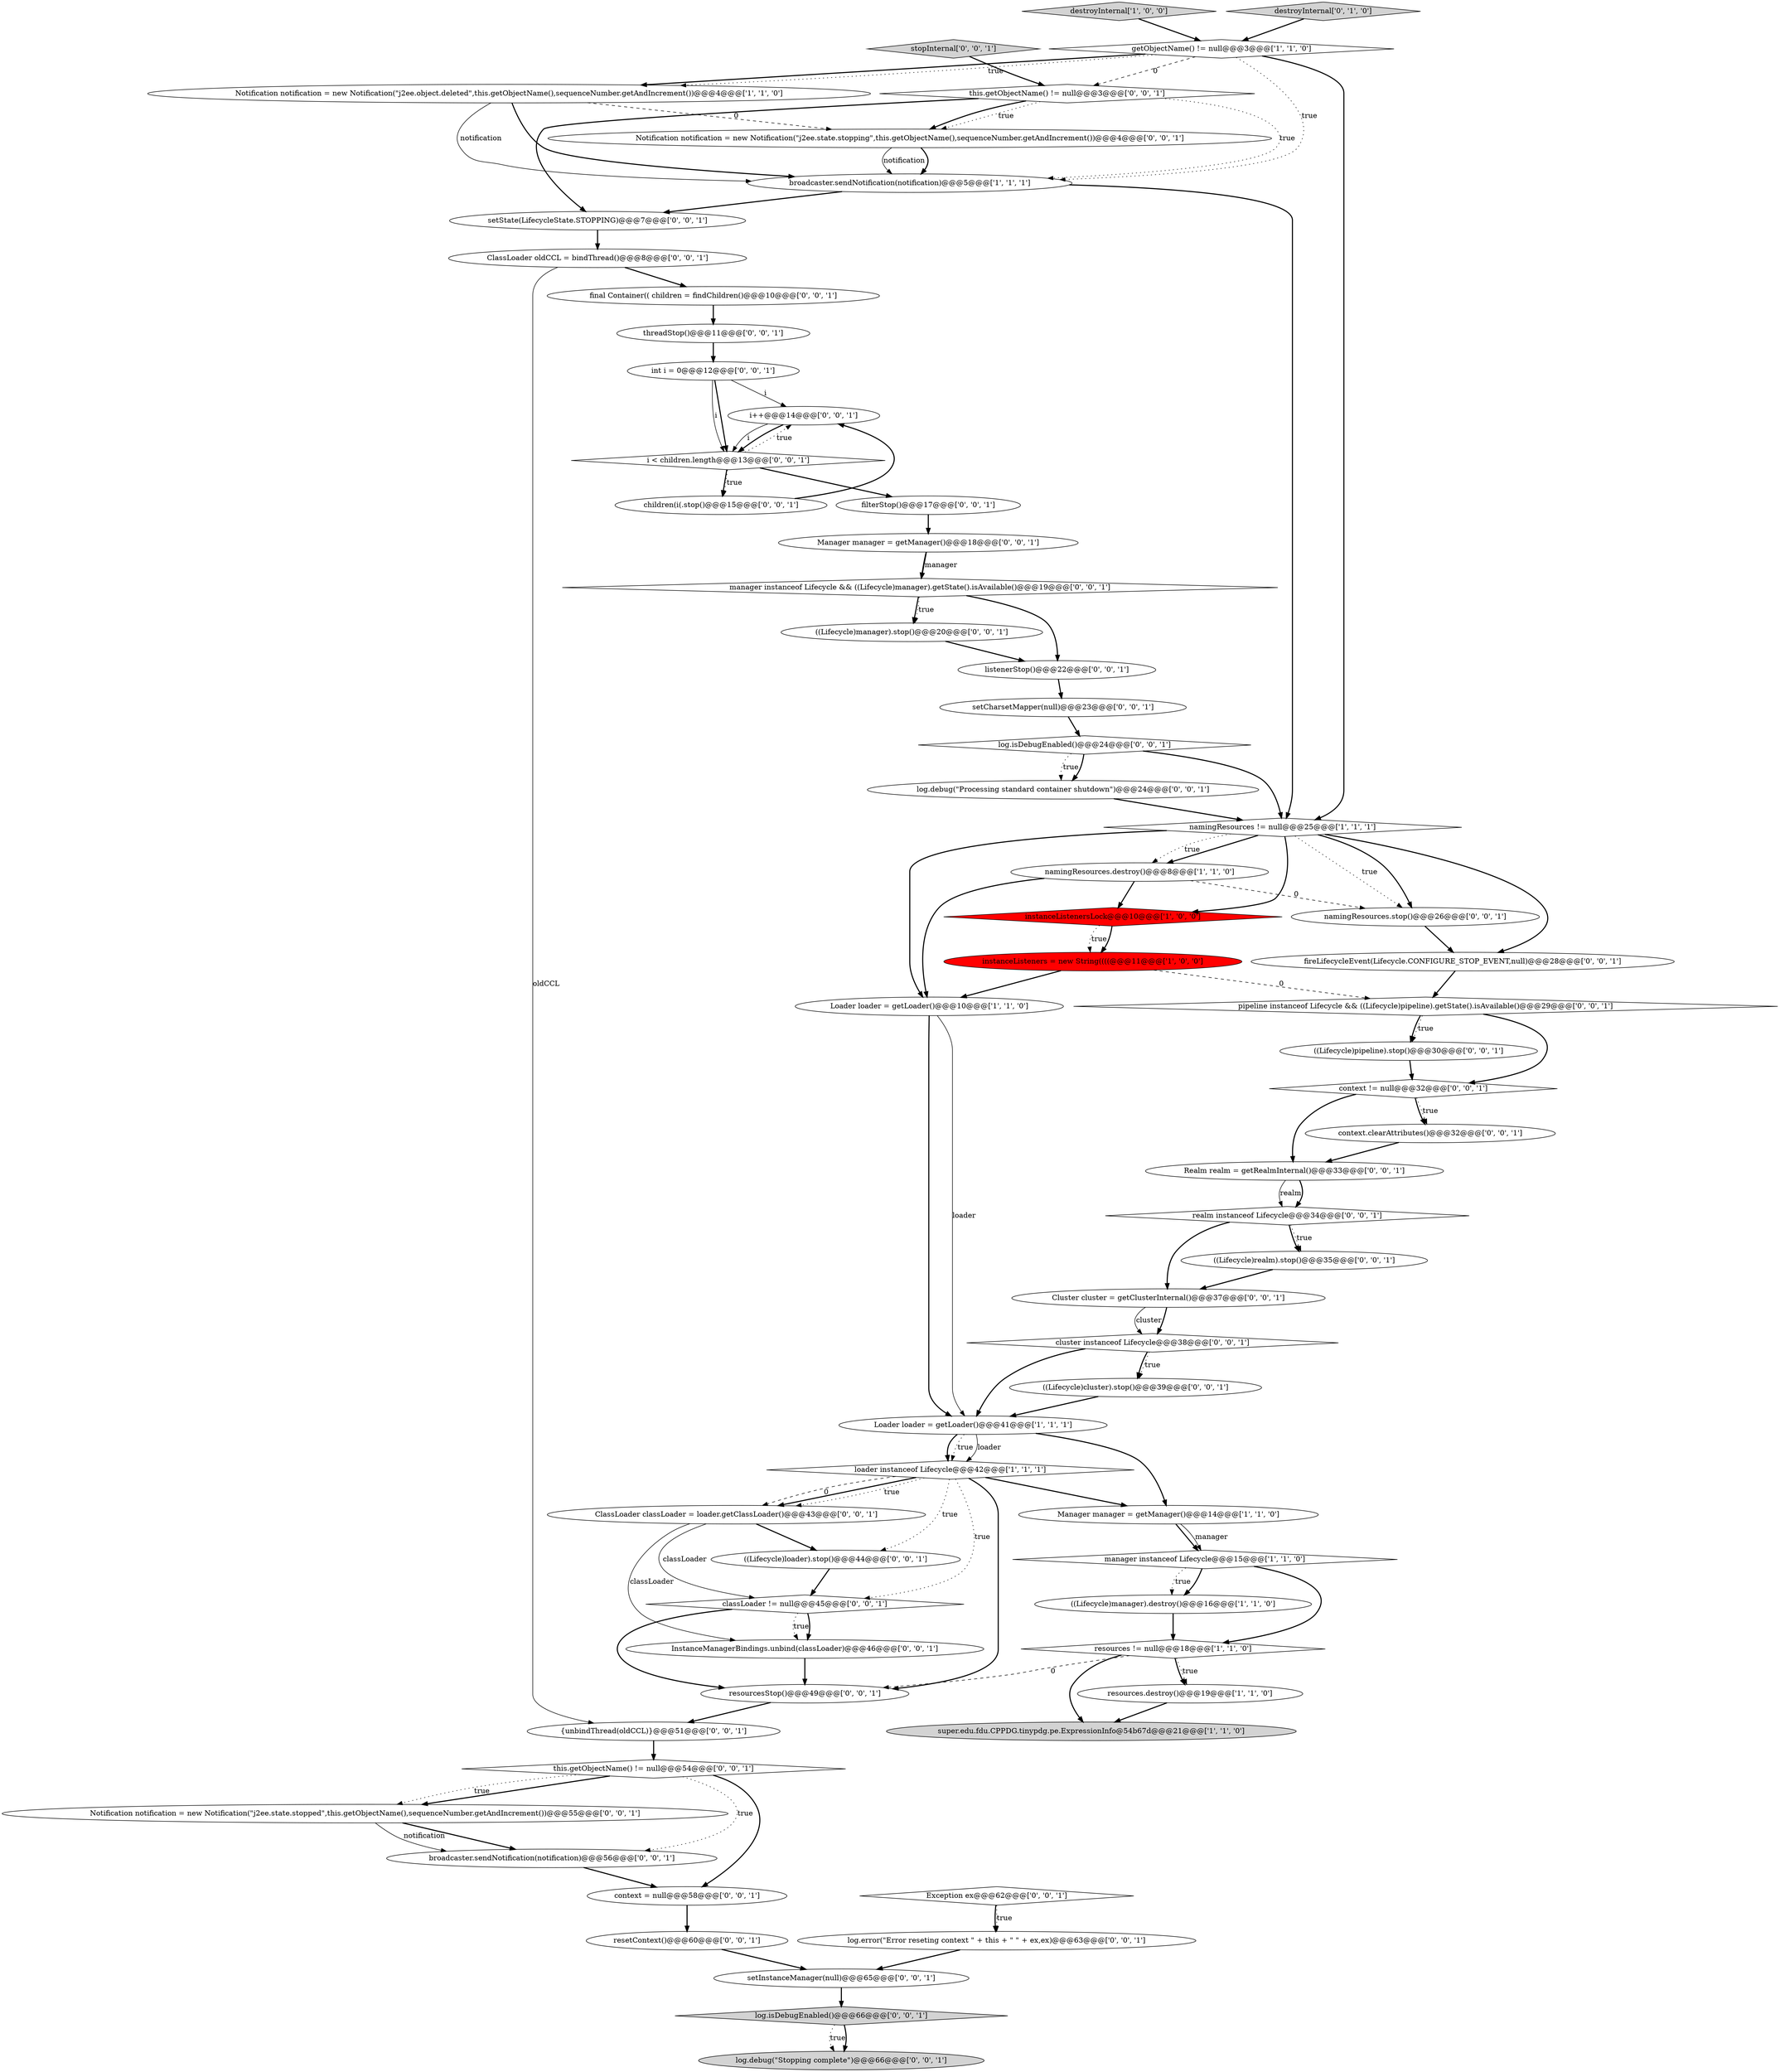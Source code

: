 digraph {
9 [style = filled, label = "broadcaster.sendNotification(notification)@@@5@@@['1', '1', '1']", fillcolor = white, shape = ellipse image = "AAA0AAABBB1BBB"];
28 [style = filled, label = "pipeline instanceof Lifecycle && ((Lifecycle)pipeline).getState().isAvailable()@@@29@@@['0', '0', '1']", fillcolor = white, shape = diamond image = "AAA0AAABBB3BBB"];
45 [style = filled, label = "i++@@@14@@@['0', '0', '1']", fillcolor = white, shape = ellipse image = "AAA0AAABBB3BBB"];
13 [style = filled, label = "Manager manager = getManager()@@@14@@@['1', '1', '0']", fillcolor = white, shape = ellipse image = "AAA0AAABBB1BBB"];
24 [style = filled, label = "int i = 0@@@12@@@['0', '0', '1']", fillcolor = white, shape = ellipse image = "AAA0AAABBB3BBB"];
60 [style = filled, label = "context.clearAttributes()@@@32@@@['0', '0', '1']", fillcolor = white, shape = ellipse image = "AAA0AAABBB3BBB"];
34 [style = filled, label = "log.debug(\"Stopping complete\")@@@66@@@['0', '0', '1']", fillcolor = lightgray, shape = ellipse image = "AAA0AAABBB3BBB"];
4 [style = filled, label = "destroyInternal['1', '0', '0']", fillcolor = lightgray, shape = diamond image = "AAA0AAABBB1BBB"];
21 [style = filled, label = "classLoader != null@@@45@@@['0', '0', '1']", fillcolor = white, shape = diamond image = "AAA0AAABBB3BBB"];
43 [style = filled, label = "ClassLoader oldCCL = bindThread()@@@8@@@['0', '0', '1']", fillcolor = white, shape = ellipse image = "AAA0AAABBB3BBB"];
35 [style = filled, label = "{unbindThread(oldCCL)}@@@51@@@['0', '0', '1']", fillcolor = white, shape = ellipse image = "AAA0AAABBB3BBB"];
62 [style = filled, label = "((Lifecycle)realm).stop()@@@35@@@['0', '0', '1']", fillcolor = white, shape = ellipse image = "AAA0AAABBB3BBB"];
42 [style = filled, label = "log.isDebugEnabled()@@@66@@@['0', '0', '1']", fillcolor = lightgray, shape = diamond image = "AAA0AAABBB3BBB"];
25 [style = filled, label = "((Lifecycle)loader).stop()@@@44@@@['0', '0', '1']", fillcolor = white, shape = ellipse image = "AAA0AAABBB3BBB"];
14 [style = filled, label = "namingResources.destroy()@@@8@@@['1', '1', '0']", fillcolor = white, shape = ellipse image = "AAA0AAABBB1BBB"];
63 [style = filled, label = "Exception ex@@@62@@@['0', '0', '1']", fillcolor = white, shape = diamond image = "AAA0AAABBB3BBB"];
3 [style = filled, label = "Notification notification = new Notification(\"j2ee.object.deleted\",this.getObjectName(),sequenceNumber.getAndIncrement())@@@4@@@['1', '1', '0']", fillcolor = white, shape = ellipse image = "AAA0AAABBB1BBB"];
48 [style = filled, label = "resetContext()@@@60@@@['0', '0', '1']", fillcolor = white, shape = ellipse image = "AAA0AAABBB3BBB"];
57 [style = filled, label = "InstanceManagerBindings.unbind(classLoader)@@@46@@@['0', '0', '1']", fillcolor = white, shape = ellipse image = "AAA0AAABBB3BBB"];
58 [style = filled, label = "Notification notification = new Notification(\"j2ee.state.stopping\",this.getObjectName(),sequenceNumber.getAndIncrement())@@@4@@@['0', '0', '1']", fillcolor = white, shape = ellipse image = "AAA0AAABBB3BBB"];
18 [style = filled, label = "((Lifecycle)pipeline).stop()@@@30@@@['0', '0', '1']", fillcolor = white, shape = ellipse image = "AAA0AAABBB3BBB"];
10 [style = filled, label = "namingResources != null@@@25@@@['1', '1', '1']", fillcolor = white, shape = diamond image = "AAA0AAABBB1BBB"];
11 [style = filled, label = "resources.destroy()@@@19@@@['1', '1', '0']", fillcolor = white, shape = ellipse image = "AAA0AAABBB1BBB"];
12 [style = filled, label = "Loader loader = getLoader()@@@10@@@['1', '1', '0']", fillcolor = white, shape = ellipse image = "AAA0AAABBB1BBB"];
44 [style = filled, label = "context = null@@@58@@@['0', '0', '1']", fillcolor = white, shape = ellipse image = "AAA0AAABBB3BBB"];
49 [style = filled, label = "((Lifecycle)manager).stop()@@@20@@@['0', '0', '1']", fillcolor = white, shape = ellipse image = "AAA0AAABBB3BBB"];
31 [style = filled, label = "setCharsetMapper(null)@@@23@@@['0', '0', '1']", fillcolor = white, shape = ellipse image = "AAA0AAABBB3BBB"];
37 [style = filled, label = "context != null@@@32@@@['0', '0', '1']", fillcolor = white, shape = diamond image = "AAA0AAABBB3BBB"];
59 [style = filled, label = "filterStop()@@@17@@@['0', '0', '1']", fillcolor = white, shape = ellipse image = "AAA0AAABBB3BBB"];
40 [style = filled, label = "this.getObjectName() != null@@@3@@@['0', '0', '1']", fillcolor = white, shape = diamond image = "AAA0AAABBB3BBB"];
15 [style = filled, label = "resources != null@@@18@@@['1', '1', '0']", fillcolor = white, shape = diamond image = "AAA0AAABBB1BBB"];
23 [style = filled, label = "resourcesStop()@@@49@@@['0', '0', '1']", fillcolor = white, shape = ellipse image = "AAA0AAABBB3BBB"];
0 [style = filled, label = "((Lifecycle)manager).destroy()@@@16@@@['1', '1', '0']", fillcolor = white, shape = ellipse image = "AAA0AAABBB1BBB"];
19 [style = filled, label = "Cluster cluster = getClusterInternal()@@@37@@@['0', '0', '1']", fillcolor = white, shape = ellipse image = "AAA0AAABBB3BBB"];
33 [style = filled, label = "Manager manager = getManager()@@@18@@@['0', '0', '1']", fillcolor = white, shape = ellipse image = "AAA0AAABBB3BBB"];
56 [style = filled, label = "manager instanceof Lifecycle && ((Lifecycle)manager).getState().isAvailable()@@@19@@@['0', '0', '1']", fillcolor = white, shape = diamond image = "AAA0AAABBB3BBB"];
2 [style = filled, label = "instanceListenersLock@@@10@@@['1', '0', '0']", fillcolor = red, shape = diamond image = "AAA1AAABBB1BBB"];
27 [style = filled, label = "log.debug(\"Processing standard container shutdown\")@@@24@@@['0', '0', '1']", fillcolor = white, shape = ellipse image = "AAA0AAABBB3BBB"];
53 [style = filled, label = "log.error(\"Error reseting context \" + this + \" \" + ex,ex)@@@63@@@['0', '0', '1']", fillcolor = white, shape = ellipse image = "AAA0AAABBB3BBB"];
46 [style = filled, label = "namingResources.stop()@@@26@@@['0', '0', '1']", fillcolor = white, shape = ellipse image = "AAA0AAABBB3BBB"];
20 [style = filled, label = "final Container(( children = findChildren()@@@10@@@['0', '0', '1']", fillcolor = white, shape = ellipse image = "AAA0AAABBB3BBB"];
26 [style = filled, label = "setState(LifecycleState.STOPPING)@@@7@@@['0', '0', '1']", fillcolor = white, shape = ellipse image = "AAA0AAABBB3BBB"];
47 [style = filled, label = "i < children.length@@@13@@@['0', '0', '1']", fillcolor = white, shape = diamond image = "AAA0AAABBB3BBB"];
54 [style = filled, label = "listenerStop()@@@22@@@['0', '0', '1']", fillcolor = white, shape = ellipse image = "AAA0AAABBB3BBB"];
7 [style = filled, label = "instanceListeners = new String((((@@@11@@@['1', '0', '0']", fillcolor = red, shape = ellipse image = "AAA1AAABBB1BBB"];
22 [style = filled, label = "setInstanceManager(null)@@@65@@@['0', '0', '1']", fillcolor = white, shape = ellipse image = "AAA0AAABBB3BBB"];
32 [style = filled, label = "((Lifecycle)cluster).stop()@@@39@@@['0', '0', '1']", fillcolor = white, shape = ellipse image = "AAA0AAABBB3BBB"];
51 [style = filled, label = "stopInternal['0', '0', '1']", fillcolor = lightgray, shape = diamond image = "AAA0AAABBB3BBB"];
64 [style = filled, label = "fireLifecycleEvent(Lifecycle.CONFIGURE_STOP_EVENT,null)@@@28@@@['0', '0', '1']", fillcolor = white, shape = ellipse image = "AAA0AAABBB3BBB"];
36 [style = filled, label = "broadcaster.sendNotification(notification)@@@56@@@['0', '0', '1']", fillcolor = white, shape = ellipse image = "AAA0AAABBB3BBB"];
55 [style = filled, label = "threadStop()@@@11@@@['0', '0', '1']", fillcolor = white, shape = ellipse image = "AAA0AAABBB3BBB"];
1 [style = filled, label = "Loader loader = getLoader()@@@41@@@['1', '1', '1']", fillcolor = white, shape = ellipse image = "AAA0AAABBB1BBB"];
29 [style = filled, label = "Notification notification = new Notification(\"j2ee.state.stopped\",this.getObjectName(),sequenceNumber.getAndIncrement())@@@55@@@['0', '0', '1']", fillcolor = white, shape = ellipse image = "AAA0AAABBB3BBB"];
30 [style = filled, label = "Realm realm = getRealmInternal()@@@33@@@['0', '0', '1']", fillcolor = white, shape = ellipse image = "AAA0AAABBB3BBB"];
16 [style = filled, label = "loader instanceof Lifecycle@@@42@@@['1', '1', '1']", fillcolor = white, shape = diamond image = "AAA0AAABBB1BBB"];
61 [style = filled, label = "cluster instanceof Lifecycle@@@38@@@['0', '0', '1']", fillcolor = white, shape = diamond image = "AAA0AAABBB3BBB"];
17 [style = filled, label = "destroyInternal['0', '1', '0']", fillcolor = lightgray, shape = diamond image = "AAA0AAABBB2BBB"];
39 [style = filled, label = "log.isDebugEnabled()@@@24@@@['0', '0', '1']", fillcolor = white, shape = diamond image = "AAA0AAABBB3BBB"];
38 [style = filled, label = "realm instanceof Lifecycle@@@34@@@['0', '0', '1']", fillcolor = white, shape = diamond image = "AAA0AAABBB3BBB"];
8 [style = filled, label = "super.edu.fdu.CPPDG.tinypdg.pe.ExpressionInfo@54b67d@@@21@@@['1', '1', '0']", fillcolor = lightgray, shape = ellipse image = "AAA0AAABBB1BBB"];
41 [style = filled, label = "children(i(.stop()@@@15@@@['0', '0', '1']", fillcolor = white, shape = ellipse image = "AAA0AAABBB3BBB"];
52 [style = filled, label = "ClassLoader classLoader = loader.getClassLoader()@@@43@@@['0', '0', '1']", fillcolor = white, shape = ellipse image = "AAA0AAABBB3BBB"];
50 [style = filled, label = "this.getObjectName() != null@@@54@@@['0', '0', '1']", fillcolor = white, shape = diamond image = "AAA0AAABBB3BBB"];
6 [style = filled, label = "getObjectName() != null@@@3@@@['1', '1', '0']", fillcolor = white, shape = diamond image = "AAA0AAABBB1BBB"];
5 [style = filled, label = "manager instanceof Lifecycle@@@15@@@['1', '1', '0']", fillcolor = white, shape = diamond image = "AAA0AAABBB1BBB"];
6->3 [style = bold, label=""];
16->52 [style = bold, label=""];
50->44 [style = bold, label=""];
5->15 [style = bold, label=""];
45->47 [style = solid, label="i"];
19->61 [style = solid, label="cluster"];
9->10 [style = bold, label=""];
58->9 [style = bold, label=""];
1->13 [style = bold, label=""];
0->15 [style = bold, label=""];
40->9 [style = dotted, label="true"];
56->54 [style = bold, label=""];
9->26 [style = bold, label=""];
15->11 [style = bold, label=""];
37->60 [style = bold, label=""];
5->0 [style = bold, label=""];
35->50 [style = bold, label=""];
10->12 [style = bold, label=""];
38->62 [style = bold, label=""];
28->18 [style = dotted, label="true"];
21->57 [style = dotted, label="true"];
33->56 [style = bold, label=""];
40->26 [style = bold, label=""];
41->45 [style = bold, label=""];
19->61 [style = bold, label=""];
6->3 [style = dotted, label="true"];
43->35 [style = solid, label="oldCCL"];
25->21 [style = bold, label=""];
29->36 [style = bold, label=""];
50->29 [style = bold, label=""];
52->57 [style = solid, label="classLoader"];
28->37 [style = bold, label=""];
28->18 [style = bold, label=""];
10->64 [style = bold, label=""];
10->14 [style = bold, label=""];
36->44 [style = bold, label=""];
61->1 [style = bold, label=""];
16->52 [style = dotted, label="true"];
30->38 [style = solid, label="realm"];
26->43 [style = bold, label=""];
50->36 [style = dotted, label="true"];
12->1 [style = bold, label=""];
24->47 [style = bold, label=""];
23->35 [style = bold, label=""];
57->23 [style = bold, label=""];
47->41 [style = dotted, label="true"];
39->27 [style = dotted, label="true"];
1->16 [style = solid, label="loader"];
61->32 [style = bold, label=""];
1->16 [style = bold, label=""];
13->5 [style = bold, label=""];
47->41 [style = bold, label=""];
16->21 [style = dotted, label="true"];
11->8 [style = bold, label=""];
10->2 [style = bold, label=""];
63->53 [style = bold, label=""];
16->25 [style = dotted, label="true"];
49->54 [style = bold, label=""];
3->9 [style = solid, label="notification"];
21->23 [style = bold, label=""];
22->42 [style = bold, label=""];
18->37 [style = bold, label=""];
38->62 [style = dotted, label="true"];
16->13 [style = bold, label=""];
16->52 [style = dashed, label="0"];
21->57 [style = bold, label=""];
17->6 [style = bold, label=""];
37->30 [style = bold, label=""];
24->45 [style = solid, label="i"];
43->20 [style = bold, label=""];
62->19 [style = bold, label=""];
5->0 [style = dotted, label="true"];
16->23 [style = bold, label=""];
6->40 [style = dashed, label="0"];
14->46 [style = dashed, label="0"];
50->29 [style = dotted, label="true"];
47->59 [style = bold, label=""];
38->19 [style = bold, label=""];
3->9 [style = bold, label=""];
51->40 [style = bold, label=""];
6->9 [style = dotted, label="true"];
7->28 [style = dashed, label="0"];
6->10 [style = bold, label=""];
27->10 [style = bold, label=""];
32->1 [style = bold, label=""];
13->5 [style = solid, label="manager"];
15->11 [style = dotted, label="true"];
1->16 [style = dotted, label="true"];
14->2 [style = bold, label=""];
31->39 [style = bold, label=""];
59->33 [style = bold, label=""];
52->21 [style = solid, label="classLoader"];
40->58 [style = dotted, label="true"];
42->34 [style = dotted, label="true"];
15->8 [style = bold, label=""];
10->46 [style = dotted, label="true"];
30->38 [style = bold, label=""];
42->34 [style = bold, label=""];
15->23 [style = dashed, label="0"];
56->49 [style = bold, label=""];
37->60 [style = dotted, label="true"];
7->12 [style = bold, label=""];
4->6 [style = bold, label=""];
46->64 [style = bold, label=""];
61->32 [style = dotted, label="true"];
3->58 [style = dashed, label="0"];
63->53 [style = dotted, label="true"];
47->45 [style = dotted, label="true"];
55->24 [style = bold, label=""];
10->46 [style = bold, label=""];
48->22 [style = bold, label=""];
53->22 [style = bold, label=""];
39->27 [style = bold, label=""];
20->55 [style = bold, label=""];
12->1 [style = solid, label="loader"];
10->14 [style = dotted, label="true"];
52->25 [style = bold, label=""];
54->31 [style = bold, label=""];
44->48 [style = bold, label=""];
2->7 [style = dotted, label="true"];
58->9 [style = solid, label="notification"];
14->12 [style = bold, label=""];
24->47 [style = solid, label="i"];
29->36 [style = solid, label="notification"];
39->10 [style = bold, label=""];
45->47 [style = bold, label=""];
60->30 [style = bold, label=""];
56->49 [style = dotted, label="true"];
2->7 [style = bold, label=""];
64->28 [style = bold, label=""];
33->56 [style = solid, label="manager"];
40->58 [style = bold, label=""];
}
